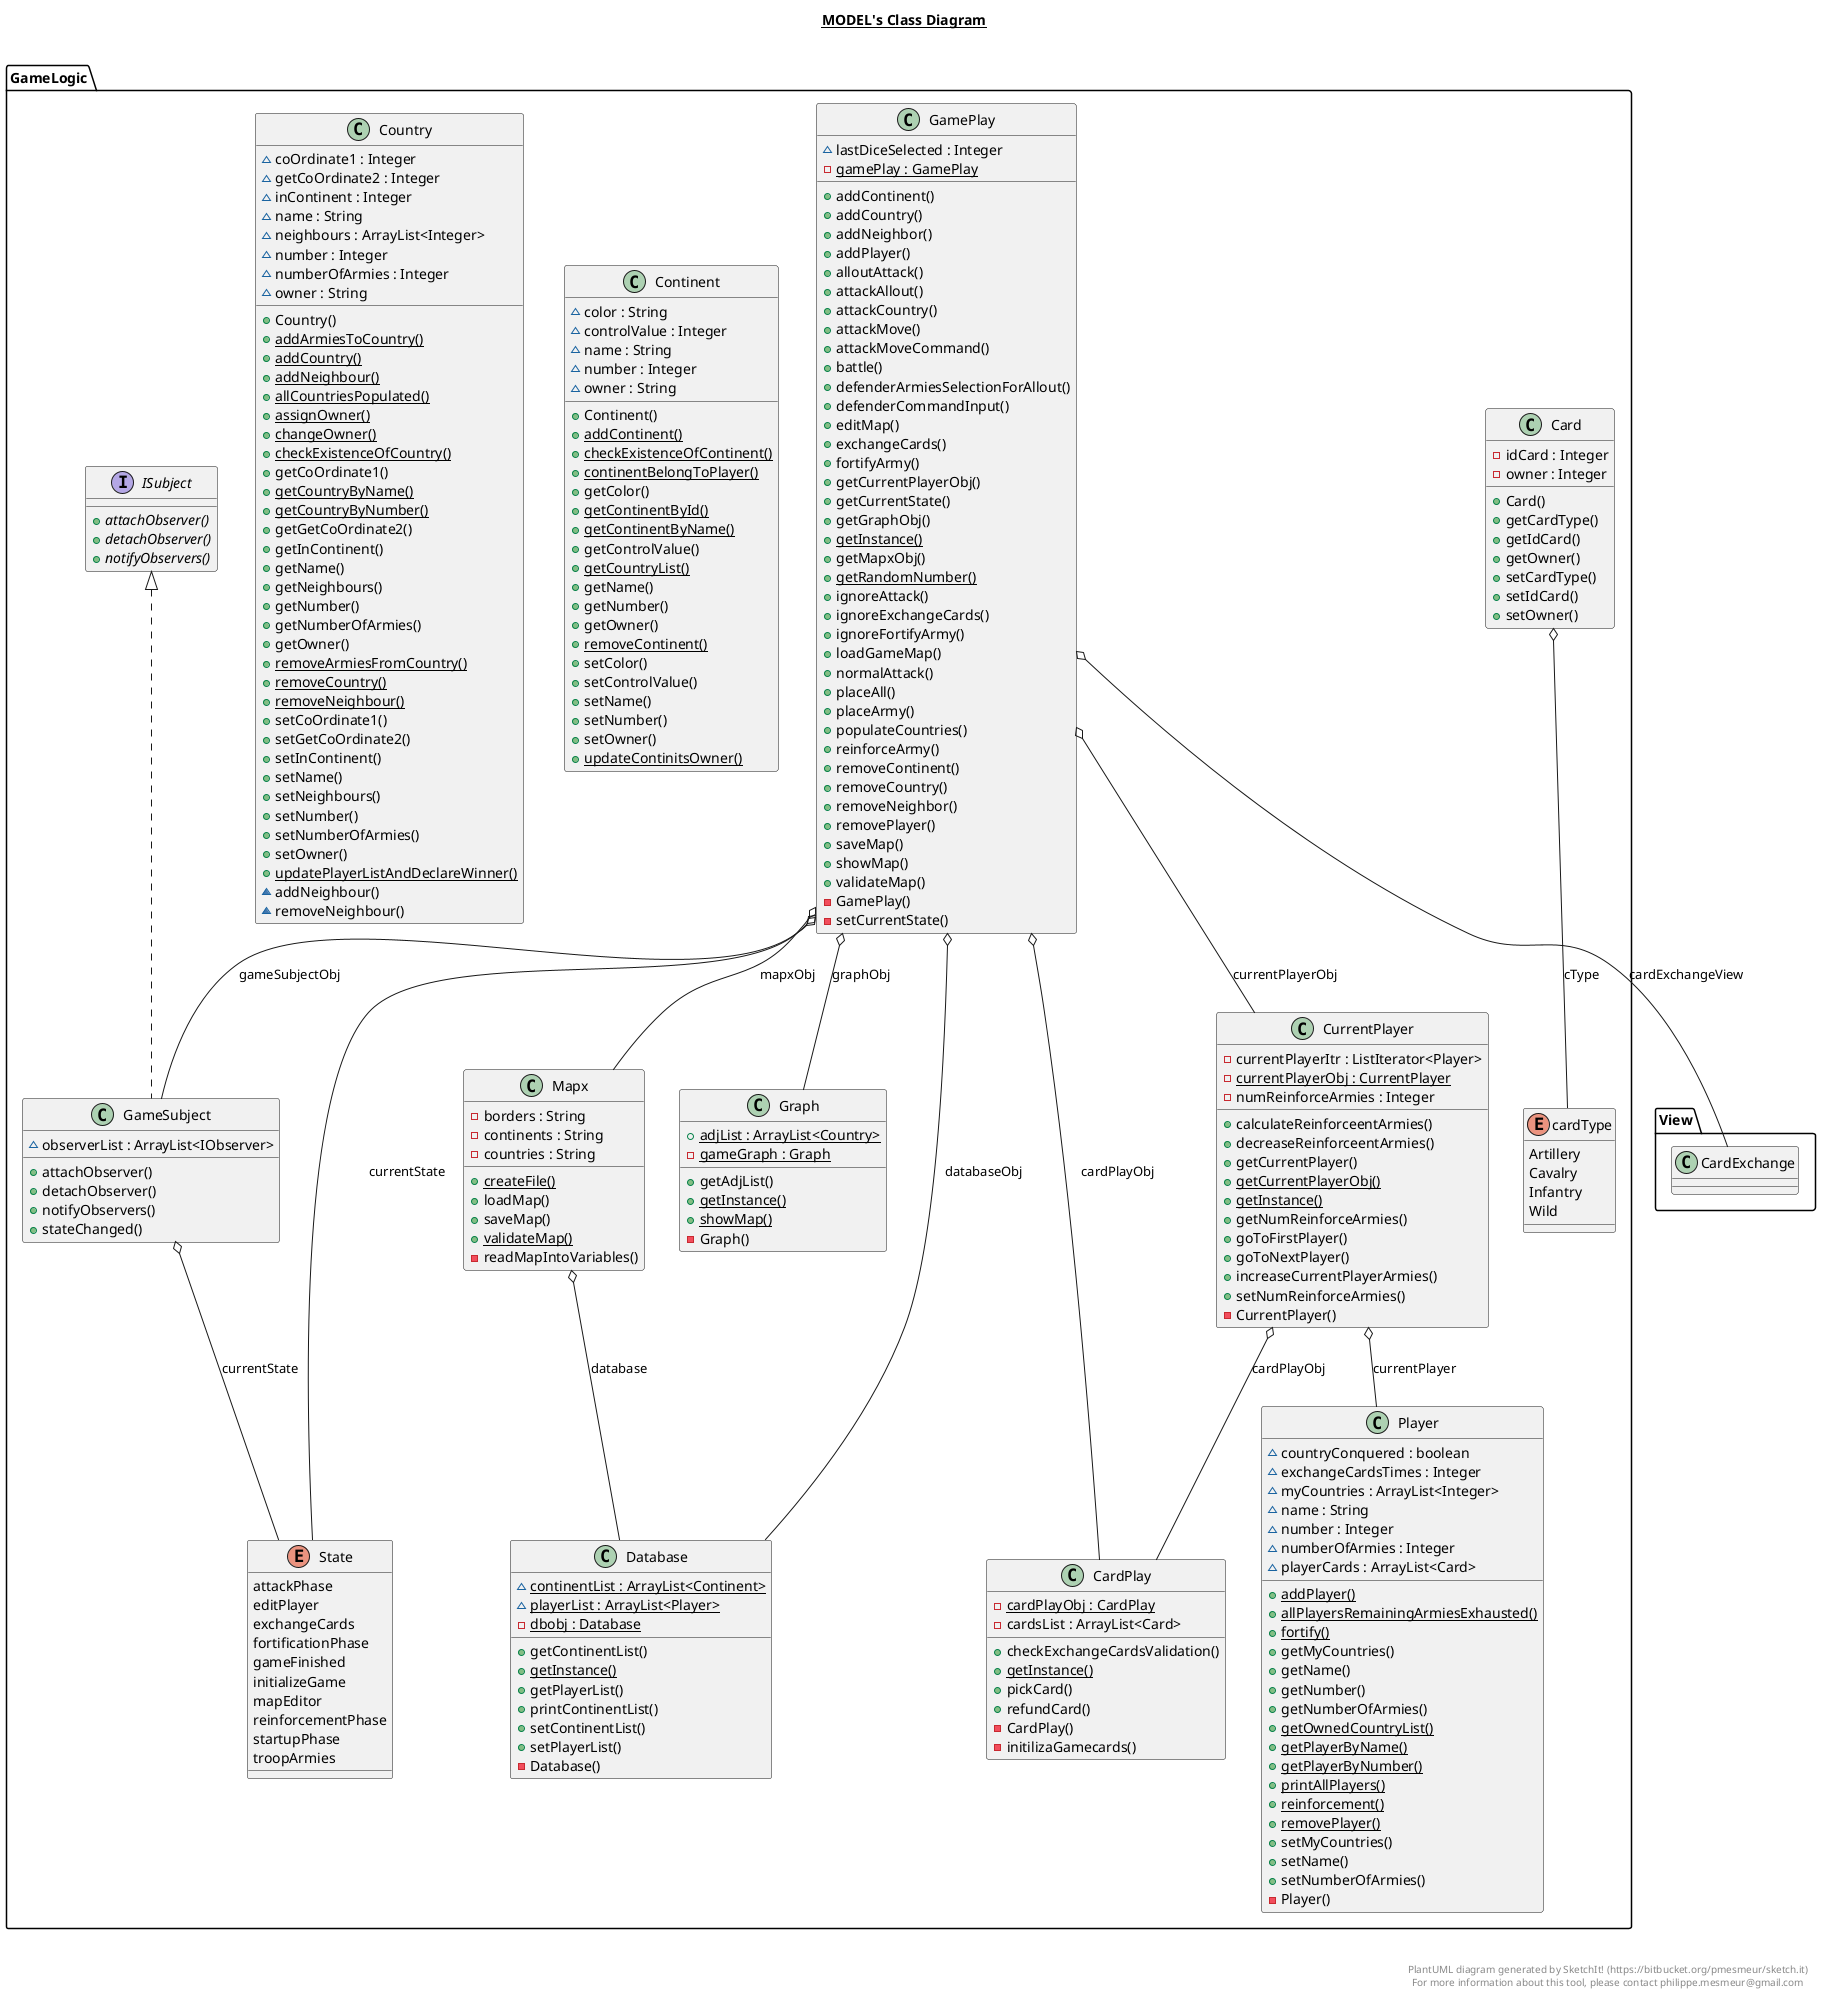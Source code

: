@startuml

title __MODEL's Class Diagram__\n

  namespace GameLogic {
    class GameLogic.Card {
        - idCard : Integer
        - owner : Integer
        + Card()
        + getCardType()
        + getIdCard()
        + getOwner()
        + setCardType()
        + setIdCard()
        + setOwner()
    }
  }
  

  namespace GameLogic {
    class GameLogic.CardPlay {
        {static} - cardPlayObj : CardPlay
        - cardsList : ArrayList<Card>
        + checkExchangeCardsValidation()
        {static} + getInstance()
        + pickCard()
        + refundCard()
        - CardPlay()
        - initilizaGamecards()
    }
  }
  

  namespace GameLogic {
    class GameLogic.Continent {
        ~ color : String
        ~ controlValue : Integer
        ~ name : String
        ~ number : Integer
        ~ owner : String
        + Continent()
        {static} + addContinent()
        {static} + checkExistenceOfContinent()
        {static} + continentBelongToPlayer()
        + getColor()
        {static} + getContinentById()
        {static} + getContinentByName()
        + getControlValue()
        {static} + getCountryList()
        + getName()
        + getNumber()
        + getOwner()
        {static} + removeContinent()
        + setColor()
        + setControlValue()
        + setName()
        + setNumber()
        + setOwner()
        {static} + updateContinitsOwner()
    }
  }
  

  namespace GameLogic {
    class GameLogic.Country {
        ~ coOrdinate1 : Integer
        ~ getCoOrdinate2 : Integer
        ~ inContinent : Integer
        ~ name : String
        ~ neighbours : ArrayList<Integer>
        ~ number : Integer
        ~ numberOfArmies : Integer
        ~ owner : String
        + Country()
        {static} + addArmiesToCountry()
        {static} + addCountry()
        {static} + addNeighbour()
        {static} + allCountriesPopulated()
        {static} + assignOwner()
        {static} + changeOwner()
        {static} + checkExistenceOfCountry()
        + getCoOrdinate1()
        {static} + getCountryByName()
        {static} + getCountryByNumber()
        + getGetCoOrdinate2()
        + getInContinent()
        + getName()
        + getNeighbours()
        + getNumber()
        + getNumberOfArmies()
        + getOwner()
        {static} + removeArmiesFromCountry()
        {static} + removeCountry()
        {static} + removeNeighbour()
        + setCoOrdinate1()
        + setGetCoOrdinate2()
        + setInContinent()
        + setName()
        + setNeighbours()
        + setNumber()
        + setNumberOfArmies()
        + setOwner()
        {static} + updatePlayerListAndDeclareWinner()
        ~ addNeighbour()
        ~ removeNeighbour()
    }
  }
  

  namespace GameLogic {
    class GameLogic.CurrentPlayer {
        - currentPlayerItr : ListIterator<Player>
        {static} - currentPlayerObj : CurrentPlayer
        - numReinforceArmies : Integer
        + calculateReinforceentArmies()
        + decreaseReinforceentArmies()
        + getCurrentPlayer()
        {static} + getCurrentPlayerObj()
        {static} + getInstance()
        + getNumReinforceArmies()
        + goToFirstPlayer()
        + goToNextPlayer()
        + increaseCurrentPlayerArmies()
        + setNumReinforceArmies()
        - CurrentPlayer()
    }
  }
  

  namespace GameLogic {
    class GameLogic.Database {
        {static} ~ continentList : ArrayList<Continent>
        {static} ~ playerList : ArrayList<Player>
        {static} - dbobj : Database
        + getContinentList()
        {static} + getInstance()
        + getPlayerList()
        + printContinentList()
        + setContinentList()
        + setPlayerList()
        - Database()
    }
  }
  

  namespace GameLogic {
    class GameLogic.GamePlay {
        ~ lastDiceSelected : Integer
        {static} - gamePlay : GamePlay
        + addContinent()
        + addCountry()
        + addNeighbor()
        + addPlayer()
        + alloutAttack()
        + attackAllout()
        + attackCountry()
        + attackMove()
        + attackMoveCommand()
        + battle()
        + defenderArmiesSelectionForAllout()
        + defenderCommandInput()
        + editMap()
        + exchangeCards()
        + fortifyArmy()
        + getCurrentPlayerObj()
        + getCurrentState()
        + getGraphObj()
        {static} + getInstance()
        + getMapxObj()
        {static} + getRandomNumber()
        + ignoreAttack()
        + ignoreExchangeCards()
        + ignoreFortifyArmy()
        + loadGameMap()
        + normalAttack()
        + placeAll()
        + placeArmy()
        + populateCountries()
        + reinforceArmy()
        + removeContinent()
        + removeCountry()
        + removeNeighbor()
        + removePlayer()
        + saveMap()
        + showMap()
        + validateMap()
        - GamePlay()
        - setCurrentState()
    }
  }
  

  namespace GameLogic {
    class GameLogic.GameSubject {
        ~ observerList : ArrayList<IObserver>
        + attachObserver()
        + detachObserver()
        + notifyObservers()
        + stateChanged()
    }
  }
  

  namespace GameLogic {
    class GameLogic.Graph {
        {static} + adjList : ArrayList<Country>
        {static} - gameGraph : Graph
        + getAdjList()
        {static} + getInstance()
        {static} + showMap()
        - Graph()
    }
  }
  

  namespace GameLogic {
    interface GameLogic.ISubject {
        {abstract} + attachObserver()
        {abstract} + detachObserver()
        {abstract} + notifyObservers()
    }
  }
  

  namespace GameLogic {
    class GameLogic.Mapx {
        - borders : String
        - continents : String
        - countries : String
        {static} + createFile()
        + loadMap()
        + saveMap()
        {static} + validateMap()
        - readMapIntoVariables()
    }
  }
  

  namespace GameLogic {
    class GameLogic.Player {
        ~ countryConquered : boolean
        ~ exchangeCardsTimes : Integer
        ~ myCountries : ArrayList<Integer>
        ~ name : String
        ~ number : Integer
        ~ numberOfArmies : Integer
        ~ playerCards : ArrayList<Card>
        {static} + addPlayer()
        {static} + allPlayersRemainingArmiesExhausted()
        {static} + fortify()
        + getMyCountries()
        + getName()
        + getNumber()
        + getNumberOfArmies()
        {static} + getOwnedCountryList()
        {static} + getPlayerByName()
        {static} + getPlayerByNumber()
        {static} + printAllPlayers()
        {static} + reinforcement()
        {static} + removePlayer()
        + setMyCountries()
        + setName()
        + setNumberOfArmies()
        - Player()
    }
  }
  

  namespace GameLogic {
    enum State {
      attackPhase
      editPlayer
      exchangeCards
      fortificationPhase
      gameFinished
      initializeGame
      mapEditor
      reinforcementPhase
      startupPhase
      troopArmies
    }
  }
  

  namespace GameLogic {
    enum cardType {
      Artillery
      Cavalry
      Infantry
      Wild
    }
  }
  

  GameLogic.Card o-- GameLogic.cardType : cType
  GameLogic.CurrentPlayer o-- GameLogic.CardPlay : cardPlayObj
  GameLogic.CurrentPlayer o-- GameLogic.Player : currentPlayer
  GameLogic.GamePlay o-- View.CardExchange : cardExchangeView
  GameLogic.GamePlay o-- GameLogic.GameSubject : gameSubjectObj
  GameLogic.GamePlay o-- GameLogic.CardPlay : cardPlayObj
  GameLogic.GamePlay o-- GameLogic.CurrentPlayer : currentPlayerObj
  GameLogic.GamePlay o-- GameLogic.State : currentState
  GameLogic.GamePlay o-- GameLogic.Database : databaseObj
  GameLogic.GamePlay o-- GameLogic.Graph : graphObj
  GameLogic.GamePlay o-- GameLogic.Mapx : mapxObj
  GameLogic.GameSubject .up.|> GameLogic.ISubject
  GameLogic.GameSubject o-- GameLogic.State : currentState
  GameLogic.Mapx o-- GameLogic.Database : database


right footer


PlantUML diagram generated by SketchIt! (https://bitbucket.org/pmesmeur/sketch.it)
For more information about this tool, please contact philippe.mesmeur@gmail.com
endfooter

@enduml

